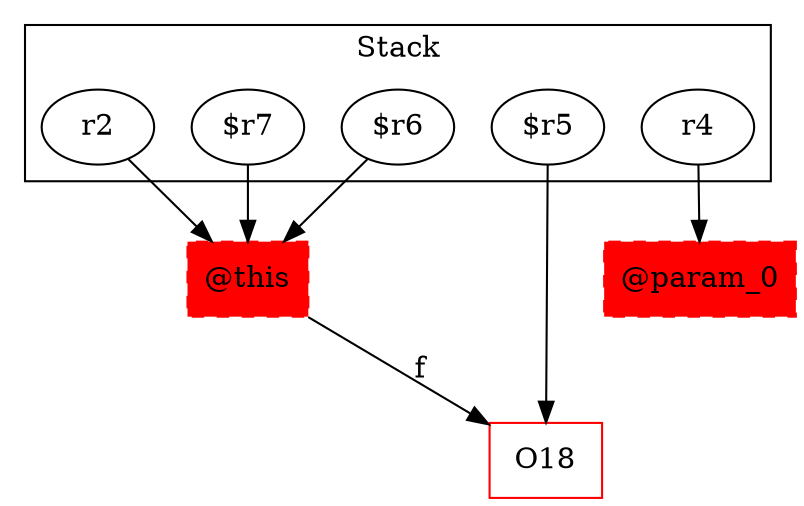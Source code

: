 digraph sample {
  rankDir="LR";
  subgraph cluster_0 {
    label="Stack"
    "r2"; "$r7"; "$r5"; "$r6"; "r4"; 
  }
  "r2" -> { "@this"[shape=box]};
  "$r7" -> { "@this"[shape=box]};
  "$r5" -> { O18[shape=box]};
  "$r6" -> { "@this"[shape=box]};
  "r4" -> { "@param_0"[shape=box]};
  "@this" -> O18[label="f", weight="0.2"]
  "@this"[shape=box, style="filled,dashed"];
  "@param_0"[shape=box, style="filled,dashed"];
  O18[color="red"];
  "@this"[color="red"];
  "@param_0"[color="red"];
}
